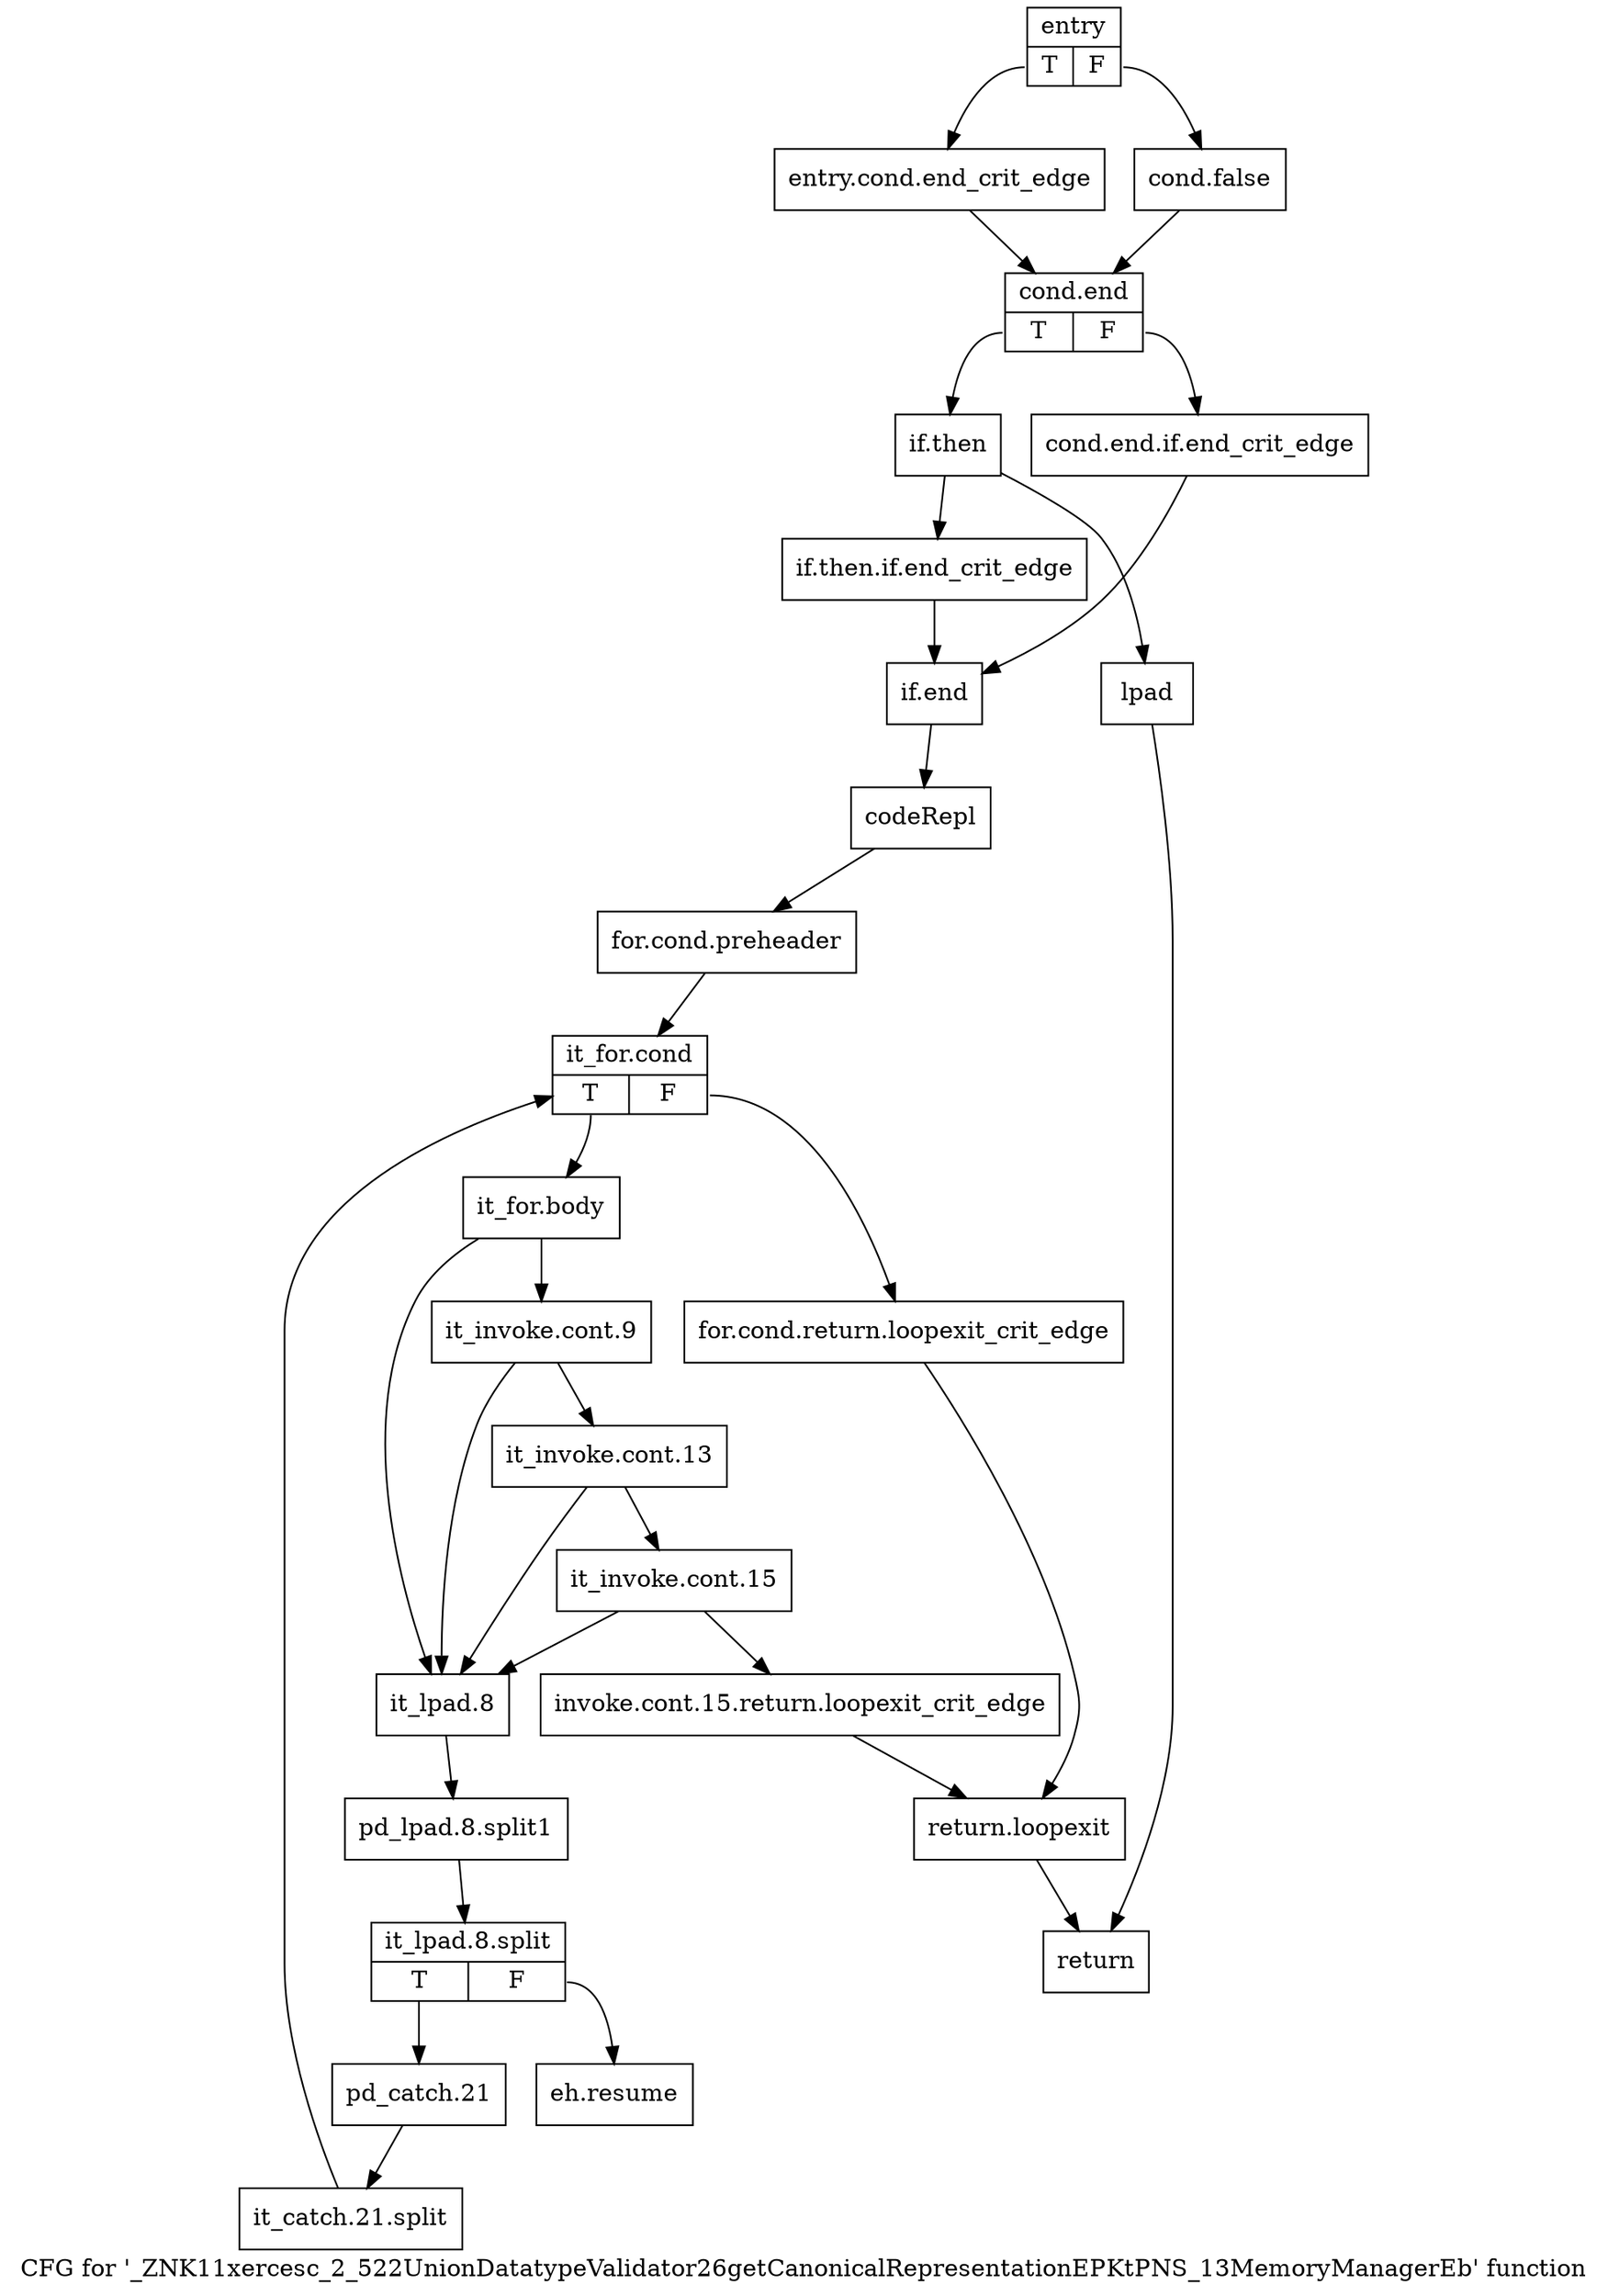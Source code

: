 digraph "CFG for '_ZNK11xercesc_2_522UnionDatatypeValidator26getCanonicalRepresentationEPKtPNS_13MemoryManagerEb' function" {
	label="CFG for '_ZNK11xercesc_2_522UnionDatatypeValidator26getCanonicalRepresentationEPKtPNS_13MemoryManagerEb' function";

	Node0x4db0900 [shape=record,label="{entry|{<s0>T|<s1>F}}"];
	Node0x4db0900:s0 -> Node0x4db0950;
	Node0x4db0900:s1 -> Node0x4db09a0;
	Node0x4db0950 [shape=record,label="{entry.cond.end_crit_edge}"];
	Node0x4db0950 -> Node0x4db09f0;
	Node0x4db09a0 [shape=record,label="{cond.false}"];
	Node0x4db09a0 -> Node0x4db09f0;
	Node0x4db09f0 [shape=record,label="{cond.end|{<s0>T|<s1>F}}"];
	Node0x4db09f0:s0 -> Node0x4db0a90;
	Node0x4db09f0:s1 -> Node0x4db0a40;
	Node0x4db0a40 [shape=record,label="{cond.end.if.end_crit_edge}"];
	Node0x4db0a40 -> Node0x4db0b80;
	Node0x4db0a90 [shape=record,label="{if.then}"];
	Node0x4db0a90 -> Node0x4db0ae0;
	Node0x4db0a90 -> Node0x4db0b30;
	Node0x4db0ae0 [shape=record,label="{if.then.if.end_crit_edge}"];
	Node0x4db0ae0 -> Node0x4db0b80;
	Node0x4db0b30 [shape=record,label="{lpad}"];
	Node0x4db0b30 -> Node0x4db0f90;
	Node0x4db0b80 [shape=record,label="{if.end}"];
	Node0x4db0b80 -> Node0x4db0bd0;
	Node0x4db0bd0 [shape=record,label="{codeRepl}"];
	Node0x4db0bd0 -> Node0x4db0c20;
	Node0x4db0c20 [shape=record,label="{for.cond.preheader}"];
	Node0x4db0c20 -> Node0x4db0c70;
	Node0x4db0c70 [shape=record,label="{it_for.cond|{<s0>T|<s1>F}}"];
	Node0x4db0c70:s0 -> Node0x4db0d10;
	Node0x4db0c70:s1 -> Node0x4db0cc0;
	Node0x4db0cc0 [shape=record,label="{for.cond.return.loopexit_crit_edge}"];
	Node0x4db0cc0 -> Node0x4db0f40;
	Node0x4db0d10 [shape=record,label="{it_for.body}"];
	Node0x4db0d10 -> Node0x4db0d60;
	Node0x4db0d10 -> Node0x4db0ea0;
	Node0x4db0d60 [shape=record,label="{it_invoke.cont.9}"];
	Node0x4db0d60 -> Node0x4db0db0;
	Node0x4db0d60 -> Node0x4db0ea0;
	Node0x4db0db0 [shape=record,label="{it_invoke.cont.13}"];
	Node0x4db0db0 -> Node0x4db0e00;
	Node0x4db0db0 -> Node0x4db0ea0;
	Node0x4db0e00 [shape=record,label="{it_invoke.cont.15}"];
	Node0x4db0e00 -> Node0x4db0e50;
	Node0x4db0e00 -> Node0x4db0ea0;
	Node0x4db0e50 [shape=record,label="{invoke.cont.15.return.loopexit_crit_edge}"];
	Node0x4db0e50 -> Node0x4db0f40;
	Node0x4db0ea0 [shape=record,label="{it_lpad.8}"];
	Node0x4db0ea0 -> Node0xb1b6770;
	Node0xb1b6770 [shape=record,label="{pd_lpad.8.split1}"];
	Node0xb1b6770 -> Node0xb1b66d0;
	Node0xb1b66d0 [shape=record,label="{it_lpad.8.split|{<s0>T|<s1>F}}"];
	Node0xb1b66d0:s0 -> Node0x4db0ef0;
	Node0xb1b66d0:s1 -> Node0x4db0fe0;
	Node0x4db0ef0 [shape=record,label="{pd_catch.21}"];
	Node0x4db0ef0 -> Node0xb1b67c0;
	Node0xb1b67c0 [shape=record,label="{it_catch.21.split}"];
	Node0xb1b67c0 -> Node0x4db0c70;
	Node0x4db0f40 [shape=record,label="{return.loopexit}"];
	Node0x4db0f40 -> Node0x4db0f90;
	Node0x4db0f90 [shape=record,label="{return}"];
	Node0x4db0fe0 [shape=record,label="{eh.resume}"];
}
